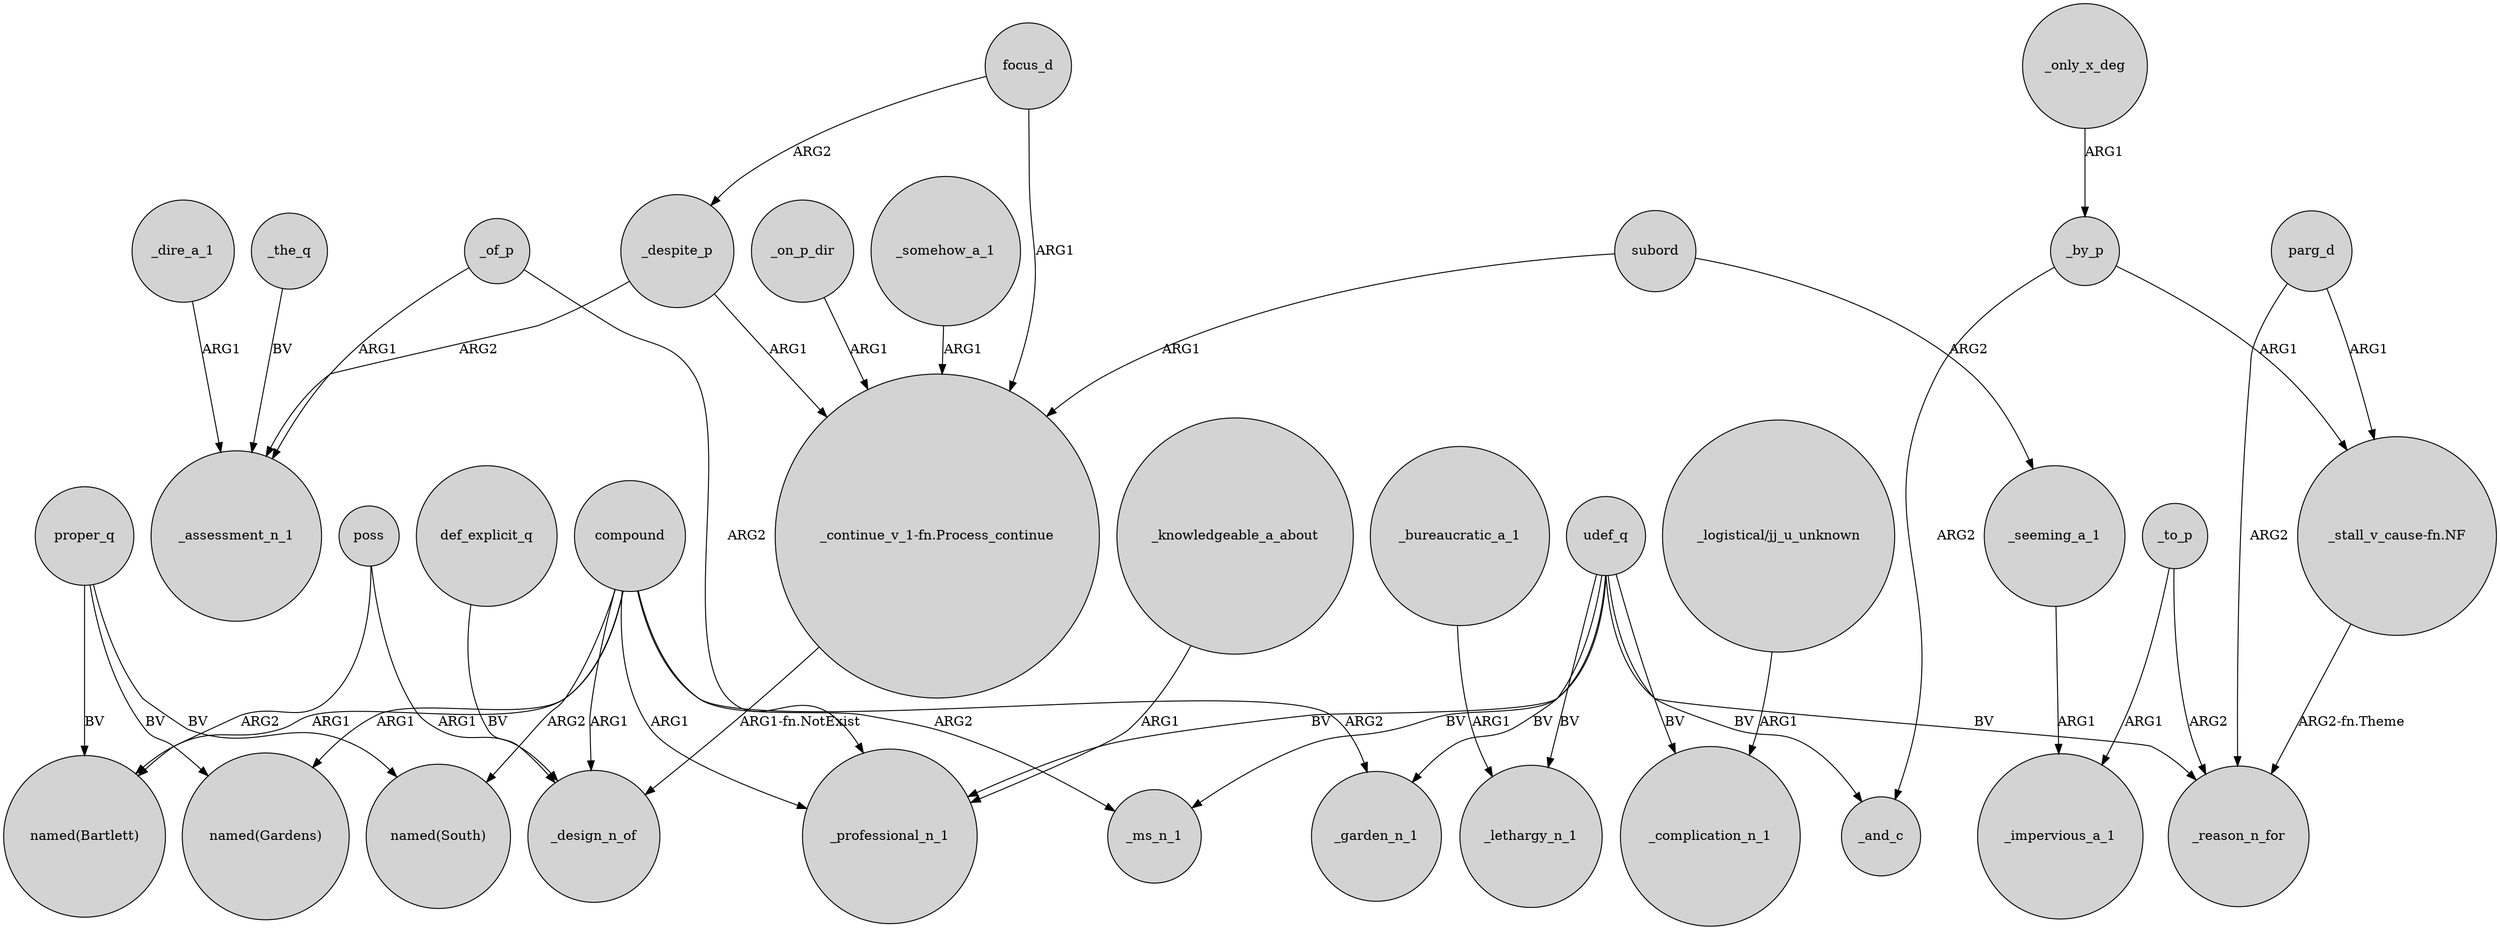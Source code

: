 digraph {
	node [shape=circle style=filled]
	_of_p -> _professional_n_1 [label=ARG2]
	compound -> "named(South)" [label=ARG2]
	udef_q -> _reason_n_for [label=BV]
	_to_p -> _impervious_a_1 [label=ARG1]
	udef_q -> _garden_n_1 [label=BV]
	_seeming_a_1 -> _impervious_a_1 [label=ARG1]
	_the_q -> _assessment_n_1 [label=BV]
	_knowledgeable_a_about -> _professional_n_1 [label=ARG1]
	compound -> _design_n_of [label=ARG1]
	poss -> _design_n_of [label=ARG1]
	proper_q -> "named(Gardens)" [label=BV]
	focus_d -> _despite_p [label=ARG2]
	_dire_a_1 -> _assessment_n_1 [label=ARG1]
	udef_q -> _complication_n_1 [label=BV]
	compound -> _ms_n_1 [label=ARG2]
	compound -> _garden_n_1 [label=ARG2]
	compound -> "named(Bartlett)" [label=ARG1]
	_on_p_dir -> "_continue_v_1-fn.Process_continue" [label=ARG1]
	"_stall_v_cause-fn.NF" -> _reason_n_for [label="ARG2-fn.Theme"]
	parg_d -> "_stall_v_cause-fn.NF" [label=ARG1]
	compound -> _professional_n_1 [label=ARG1]
	_despite_p -> "_continue_v_1-fn.Process_continue" [label=ARG1]
	_by_p -> _and_c [label=ARG2]
	_bureaucratic_a_1 -> _lethargy_n_1 [label=ARG1]
	"_logistical/jj_u_unknown" -> _complication_n_1 [label=ARG1]
	udef_q -> _ms_n_1 [label=BV]
	_somehow_a_1 -> "_continue_v_1-fn.Process_continue" [label=ARG1]
	proper_q -> "named(Bartlett)" [label=BV]
	_to_p -> _reason_n_for [label=ARG2]
	udef_q -> _professional_n_1 [label=BV]
	def_explicit_q -> _design_n_of [label=BV]
	_by_p -> "_stall_v_cause-fn.NF" [label=ARG1]
	"_continue_v_1-fn.Process_continue" -> _design_n_of [label="ARG1-fn.NotExist"]
	udef_q -> _lethargy_n_1 [label=BV]
	subord -> _seeming_a_1 [label=ARG2]
	_despite_p -> _assessment_n_1 [label=ARG2]
	parg_d -> _reason_n_for [label=ARG2]
	compound -> "named(Gardens)" [label=ARG1]
	subord -> "_continue_v_1-fn.Process_continue" [label=ARG1]
	poss -> "named(Bartlett)" [label=ARG2]
	_only_x_deg -> _by_p [label=ARG1]
	_of_p -> _assessment_n_1 [label=ARG1]
	proper_q -> "named(South)" [label=BV]
	udef_q -> _and_c [label=BV]
	focus_d -> "_continue_v_1-fn.Process_continue" [label=ARG1]
}
